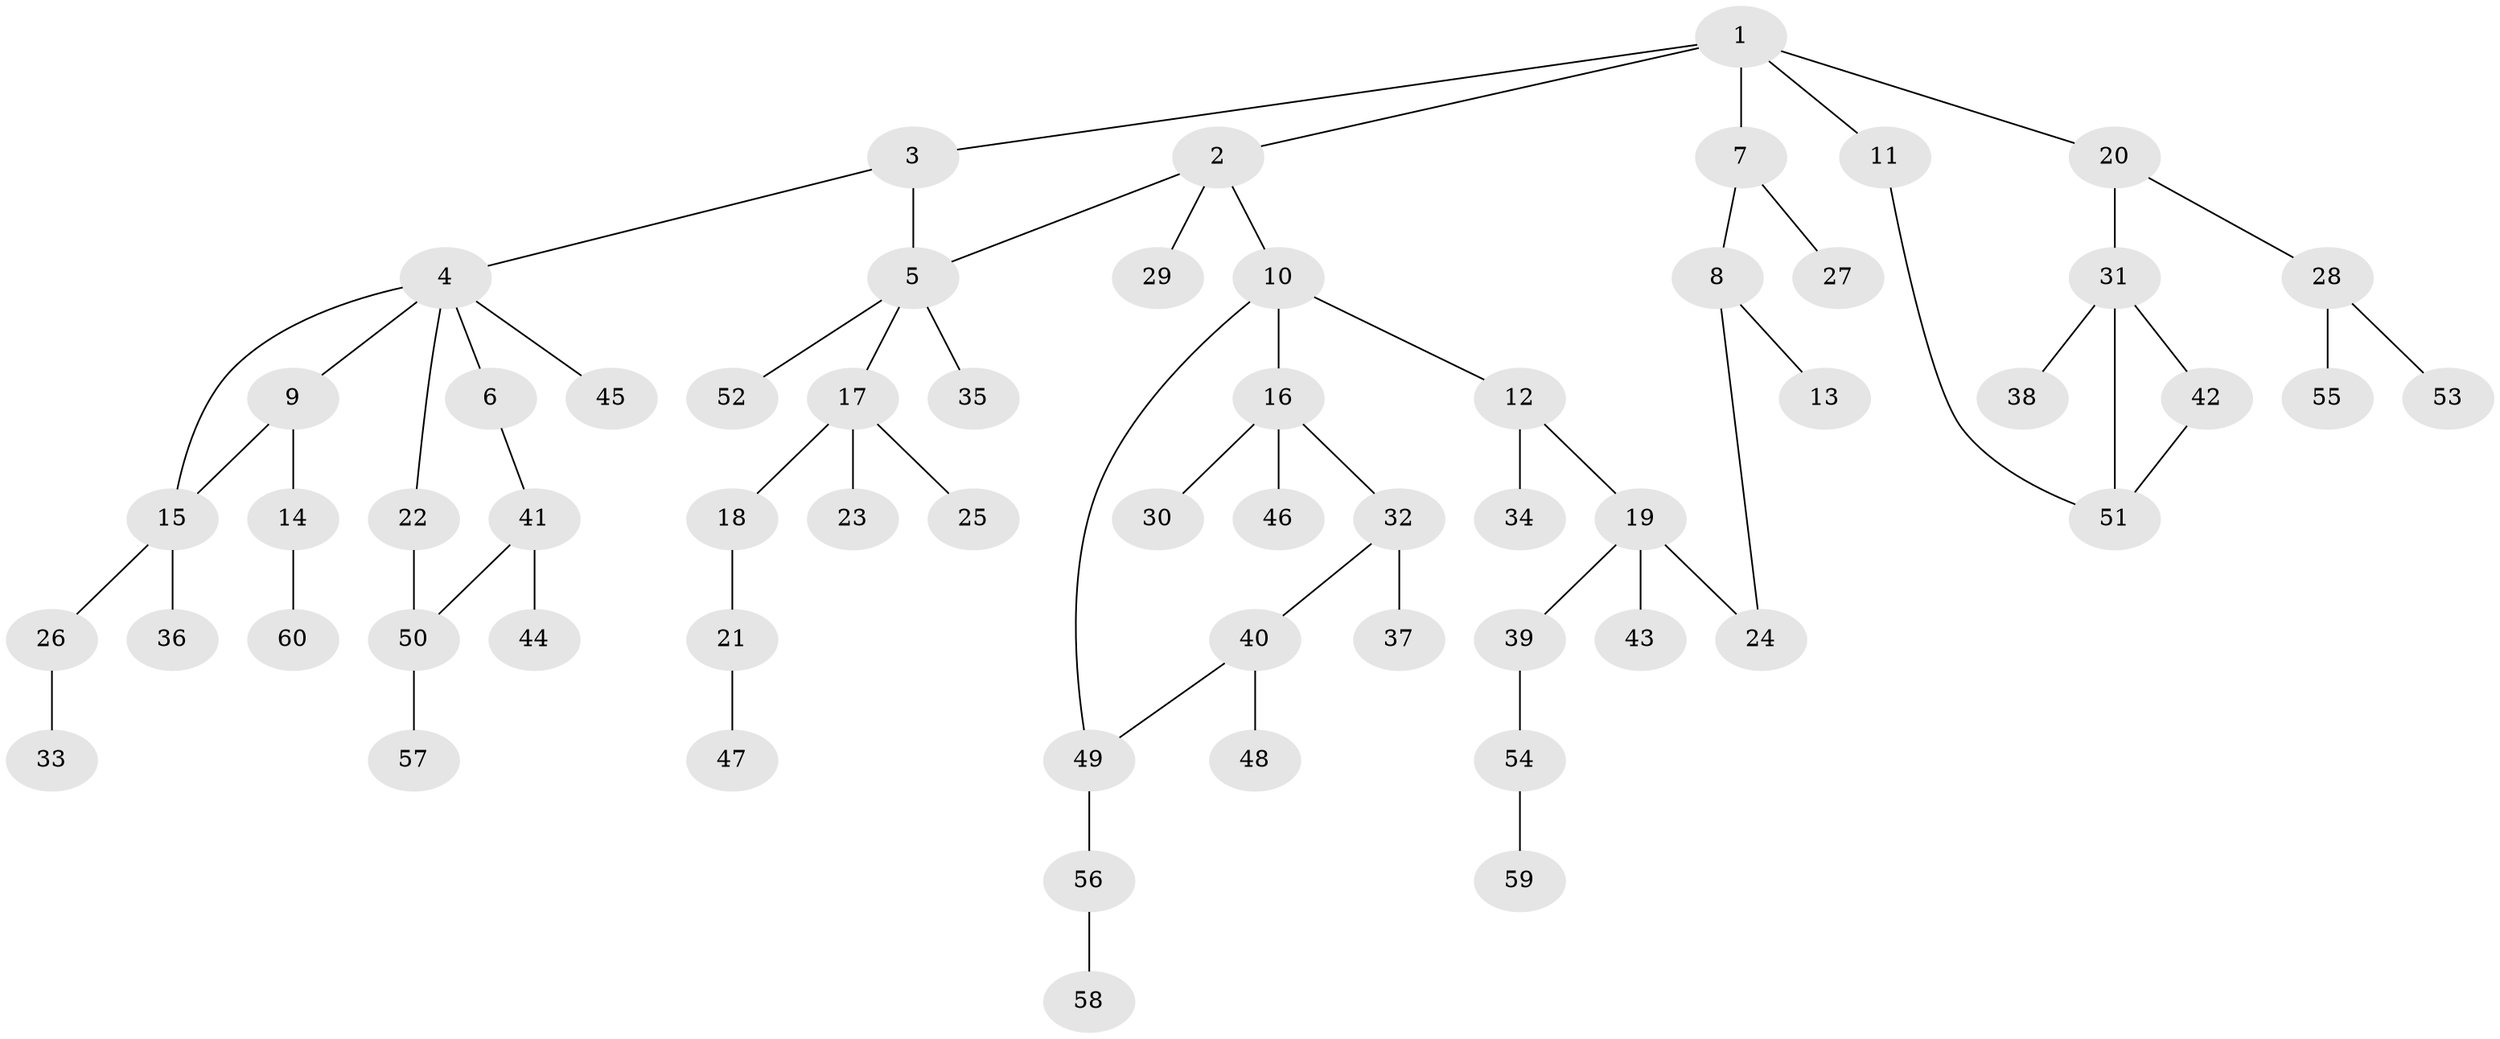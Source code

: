 // coarse degree distribution, {4: 0.11904761904761904, 5: 0.07142857142857142, 6: 0.023809523809523808, 2: 0.19047619047619047, 1: 0.5476190476190477, 3: 0.047619047619047616}
// Generated by graph-tools (version 1.1) at 2025/46/03/04/25 21:46:00]
// undirected, 60 vertices, 66 edges
graph export_dot {
graph [start="1"]
  node [color=gray90,style=filled];
  1;
  2;
  3;
  4;
  5;
  6;
  7;
  8;
  9;
  10;
  11;
  12;
  13;
  14;
  15;
  16;
  17;
  18;
  19;
  20;
  21;
  22;
  23;
  24;
  25;
  26;
  27;
  28;
  29;
  30;
  31;
  32;
  33;
  34;
  35;
  36;
  37;
  38;
  39;
  40;
  41;
  42;
  43;
  44;
  45;
  46;
  47;
  48;
  49;
  50;
  51;
  52;
  53;
  54;
  55;
  56;
  57;
  58;
  59;
  60;
  1 -- 2;
  1 -- 3;
  1 -- 7;
  1 -- 11;
  1 -- 20;
  2 -- 10;
  2 -- 29;
  2 -- 5;
  3 -- 4;
  3 -- 5;
  4 -- 6;
  4 -- 9;
  4 -- 22;
  4 -- 45;
  4 -- 15;
  5 -- 17;
  5 -- 35;
  5 -- 52;
  6 -- 41;
  7 -- 8;
  7 -- 27;
  8 -- 13;
  8 -- 24;
  9 -- 14;
  9 -- 15;
  10 -- 12;
  10 -- 16;
  10 -- 49;
  11 -- 51;
  12 -- 19;
  12 -- 34;
  14 -- 60;
  15 -- 26;
  15 -- 36;
  16 -- 30;
  16 -- 32;
  16 -- 46;
  17 -- 18;
  17 -- 23;
  17 -- 25;
  18 -- 21;
  19 -- 39;
  19 -- 43;
  19 -- 24;
  20 -- 28;
  20 -- 31;
  21 -- 47;
  22 -- 50;
  26 -- 33;
  28 -- 53;
  28 -- 55;
  31 -- 38;
  31 -- 42;
  31 -- 51;
  32 -- 37;
  32 -- 40;
  39 -- 54;
  40 -- 48;
  40 -- 49;
  41 -- 44;
  41 -- 50;
  42 -- 51;
  49 -- 56;
  50 -- 57;
  54 -- 59;
  56 -- 58;
}
